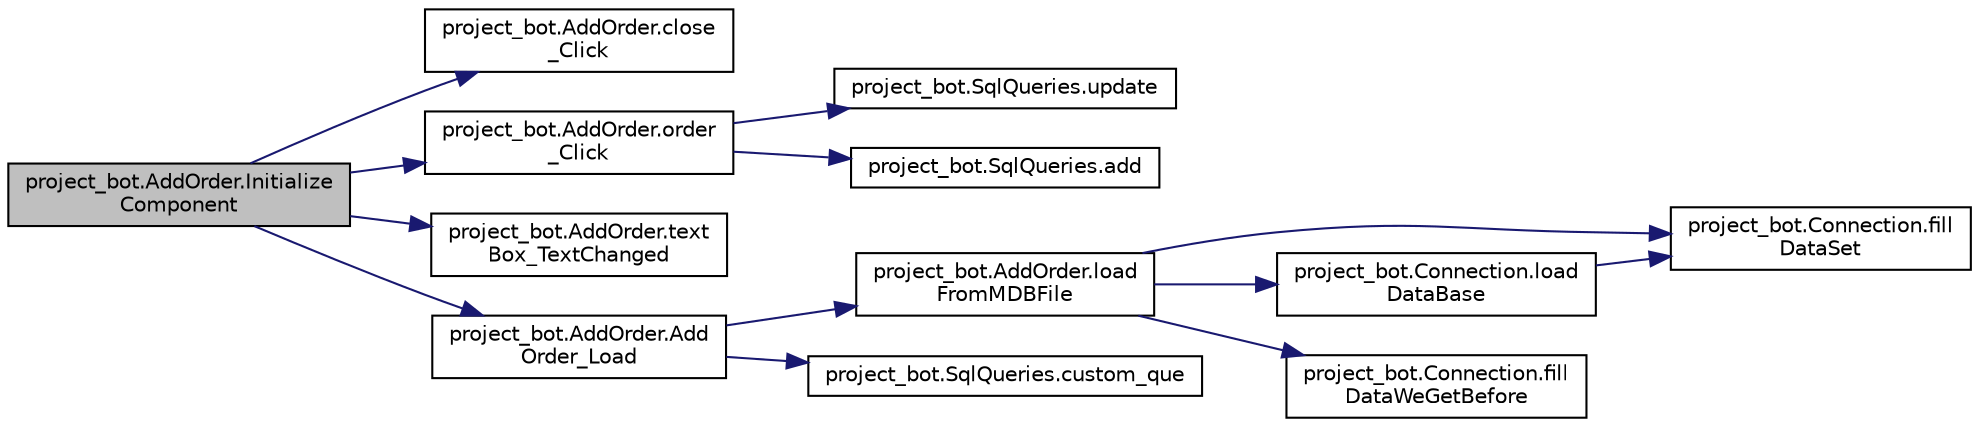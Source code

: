 digraph "project_bot.AddOrder.InitializeComponent"
{
  edge [fontname="Helvetica",fontsize="10",labelfontname="Helvetica",labelfontsize="10"];
  node [fontname="Helvetica",fontsize="10",shape=record];
  rankdir="LR";
  Node29 [label="project_bot.AddOrder.Initialize\lComponent",height=0.2,width=0.4,color="black", fillcolor="grey75", style="filled", fontcolor="black"];
  Node29 -> Node30 [color="midnightblue",fontsize="10",style="solid",fontname="Helvetica"];
  Node30 [label="project_bot.AddOrder.close\l_Click",height=0.2,width=0.4,color="black", fillcolor="white", style="filled",URL="$classproject__bot_1_1_add_order.html#a77fd72f115685ffcfde4a0c7cc5765ed"];
  Node29 -> Node31 [color="midnightblue",fontsize="10",style="solid",fontname="Helvetica"];
  Node31 [label="project_bot.AddOrder.order\l_Click",height=0.2,width=0.4,color="black", fillcolor="white", style="filled",URL="$classproject__bot_1_1_add_order.html#a4632021406842a0822c18a161c117faa"];
  Node31 -> Node32 [color="midnightblue",fontsize="10",style="solid",fontname="Helvetica"];
  Node32 [label="project_bot.SqlQueries.update",height=0.2,width=0.4,color="black", fillcolor="white", style="filled",URL="$classproject__bot_1_1_sql_queries.html#a1fddf4e1d2ecebfb016f1231925c59ff",tooltip="aktuakizacja danych w istniejacym wpisie "];
  Node31 -> Node33 [color="midnightblue",fontsize="10",style="solid",fontname="Helvetica"];
  Node33 [label="project_bot.SqlQueries.add",height=0.2,width=0.4,color="black", fillcolor="white", style="filled",URL="$classproject__bot_1_1_sql_queries.html#a37c51368541d5d165f188a45df680c26",tooltip="dodanie dobazy nowego wpisu "];
  Node29 -> Node34 [color="midnightblue",fontsize="10",style="solid",fontname="Helvetica"];
  Node34 [label="project_bot.AddOrder.text\lBox_TextChanged",height=0.2,width=0.4,color="black", fillcolor="white", style="filled",URL="$classproject__bot_1_1_add_order.html#a684cfffc3512c46fbbc2b14545fc8109"];
  Node29 -> Node35 [color="midnightblue",fontsize="10",style="solid",fontname="Helvetica"];
  Node35 [label="project_bot.AddOrder.Add\lOrder_Load",height=0.2,width=0.4,color="black", fillcolor="white", style="filled",URL="$classproject__bot_1_1_add_order.html#a3d32201f08112f66db4b7276f14b083d"];
  Node35 -> Node36 [color="midnightblue",fontsize="10",style="solid",fontname="Helvetica"];
  Node36 [label="project_bot.AddOrder.load\lFromMDBFile",height=0.2,width=0.4,color="black", fillcolor="white", style="filled",URL="$classproject__bot_1_1_add_order.html#a7a2ef5caf24d7e09afb85ac0632dc71d"];
  Node36 -> Node37 [color="midnightblue",fontsize="10",style="solid",fontname="Helvetica"];
  Node37 [label="project_bot.Connection.fill\lDataSet",height=0.2,width=0.4,color="black", fillcolor="white", style="filled",URL="$classproject__bot_1_1_connection.html#af68118c08e33fec46caeb1c4b904d588",tooltip="filling data set "];
  Node36 -> Node38 [color="midnightblue",fontsize="10",style="solid",fontname="Helvetica"];
  Node38 [label="project_bot.Connection.load\lDataBase",height=0.2,width=0.4,color="black", fillcolor="white", style="filled",URL="$classproject__bot_1_1_connection.html#a03f99178a79b05fef2f3a429a0a04df4",tooltip="filling data table "];
  Node38 -> Node37 [color="midnightblue",fontsize="10",style="solid",fontname="Helvetica"];
  Node36 -> Node39 [color="midnightblue",fontsize="10",style="solid",fontname="Helvetica"];
  Node39 [label="project_bot.Connection.fill\lDataWeGetBefore",height=0.2,width=0.4,color="black", fillcolor="white", style="filled",URL="$classproject__bot_1_1_connection.html#a67557fe025a012e4ab1ad9bb949cb9c0",tooltip="filling data apadter "];
  Node35 -> Node40 [color="midnightblue",fontsize="10",style="solid",fontname="Helvetica"];
  Node40 [label="project_bot.SqlQueries.custom_que",height=0.2,width=0.4,color="black", fillcolor="white", style="filled",URL="$classproject__bot_1_1_sql_queries.html#aa2262a95cf3b8460641b79663ad7509e",tooltip="metoday dla wprowadzania wlasnej kwerendy (recznie) "];
}
